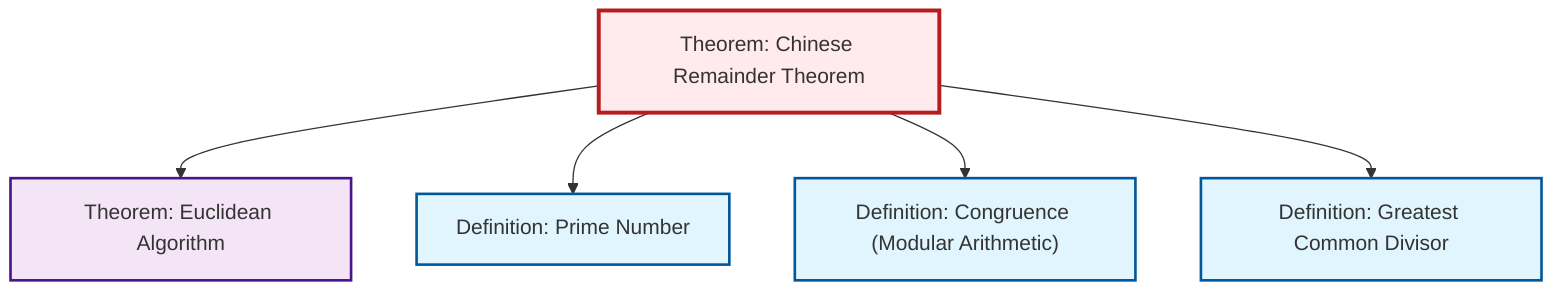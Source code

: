 graph TD
    classDef definition fill:#e1f5fe,stroke:#01579b,stroke-width:2px
    classDef theorem fill:#f3e5f5,stroke:#4a148c,stroke-width:2px
    classDef axiom fill:#fff3e0,stroke:#e65100,stroke-width:2px
    classDef example fill:#e8f5e9,stroke:#1b5e20,stroke-width:2px
    classDef current fill:#ffebee,stroke:#b71c1c,stroke-width:3px
    def-congruence["Definition: Congruence (Modular Arithmetic)"]:::definition
    thm-chinese-remainder["Theorem: Chinese Remainder Theorem"]:::theorem
    def-gcd["Definition: Greatest Common Divisor"]:::definition
    def-prime["Definition: Prime Number"]:::definition
    thm-euclidean-algorithm["Theorem: Euclidean Algorithm"]:::theorem
    thm-chinese-remainder --> thm-euclidean-algorithm
    thm-chinese-remainder --> def-prime
    thm-chinese-remainder --> def-congruence
    thm-chinese-remainder --> def-gcd
    class thm-chinese-remainder current